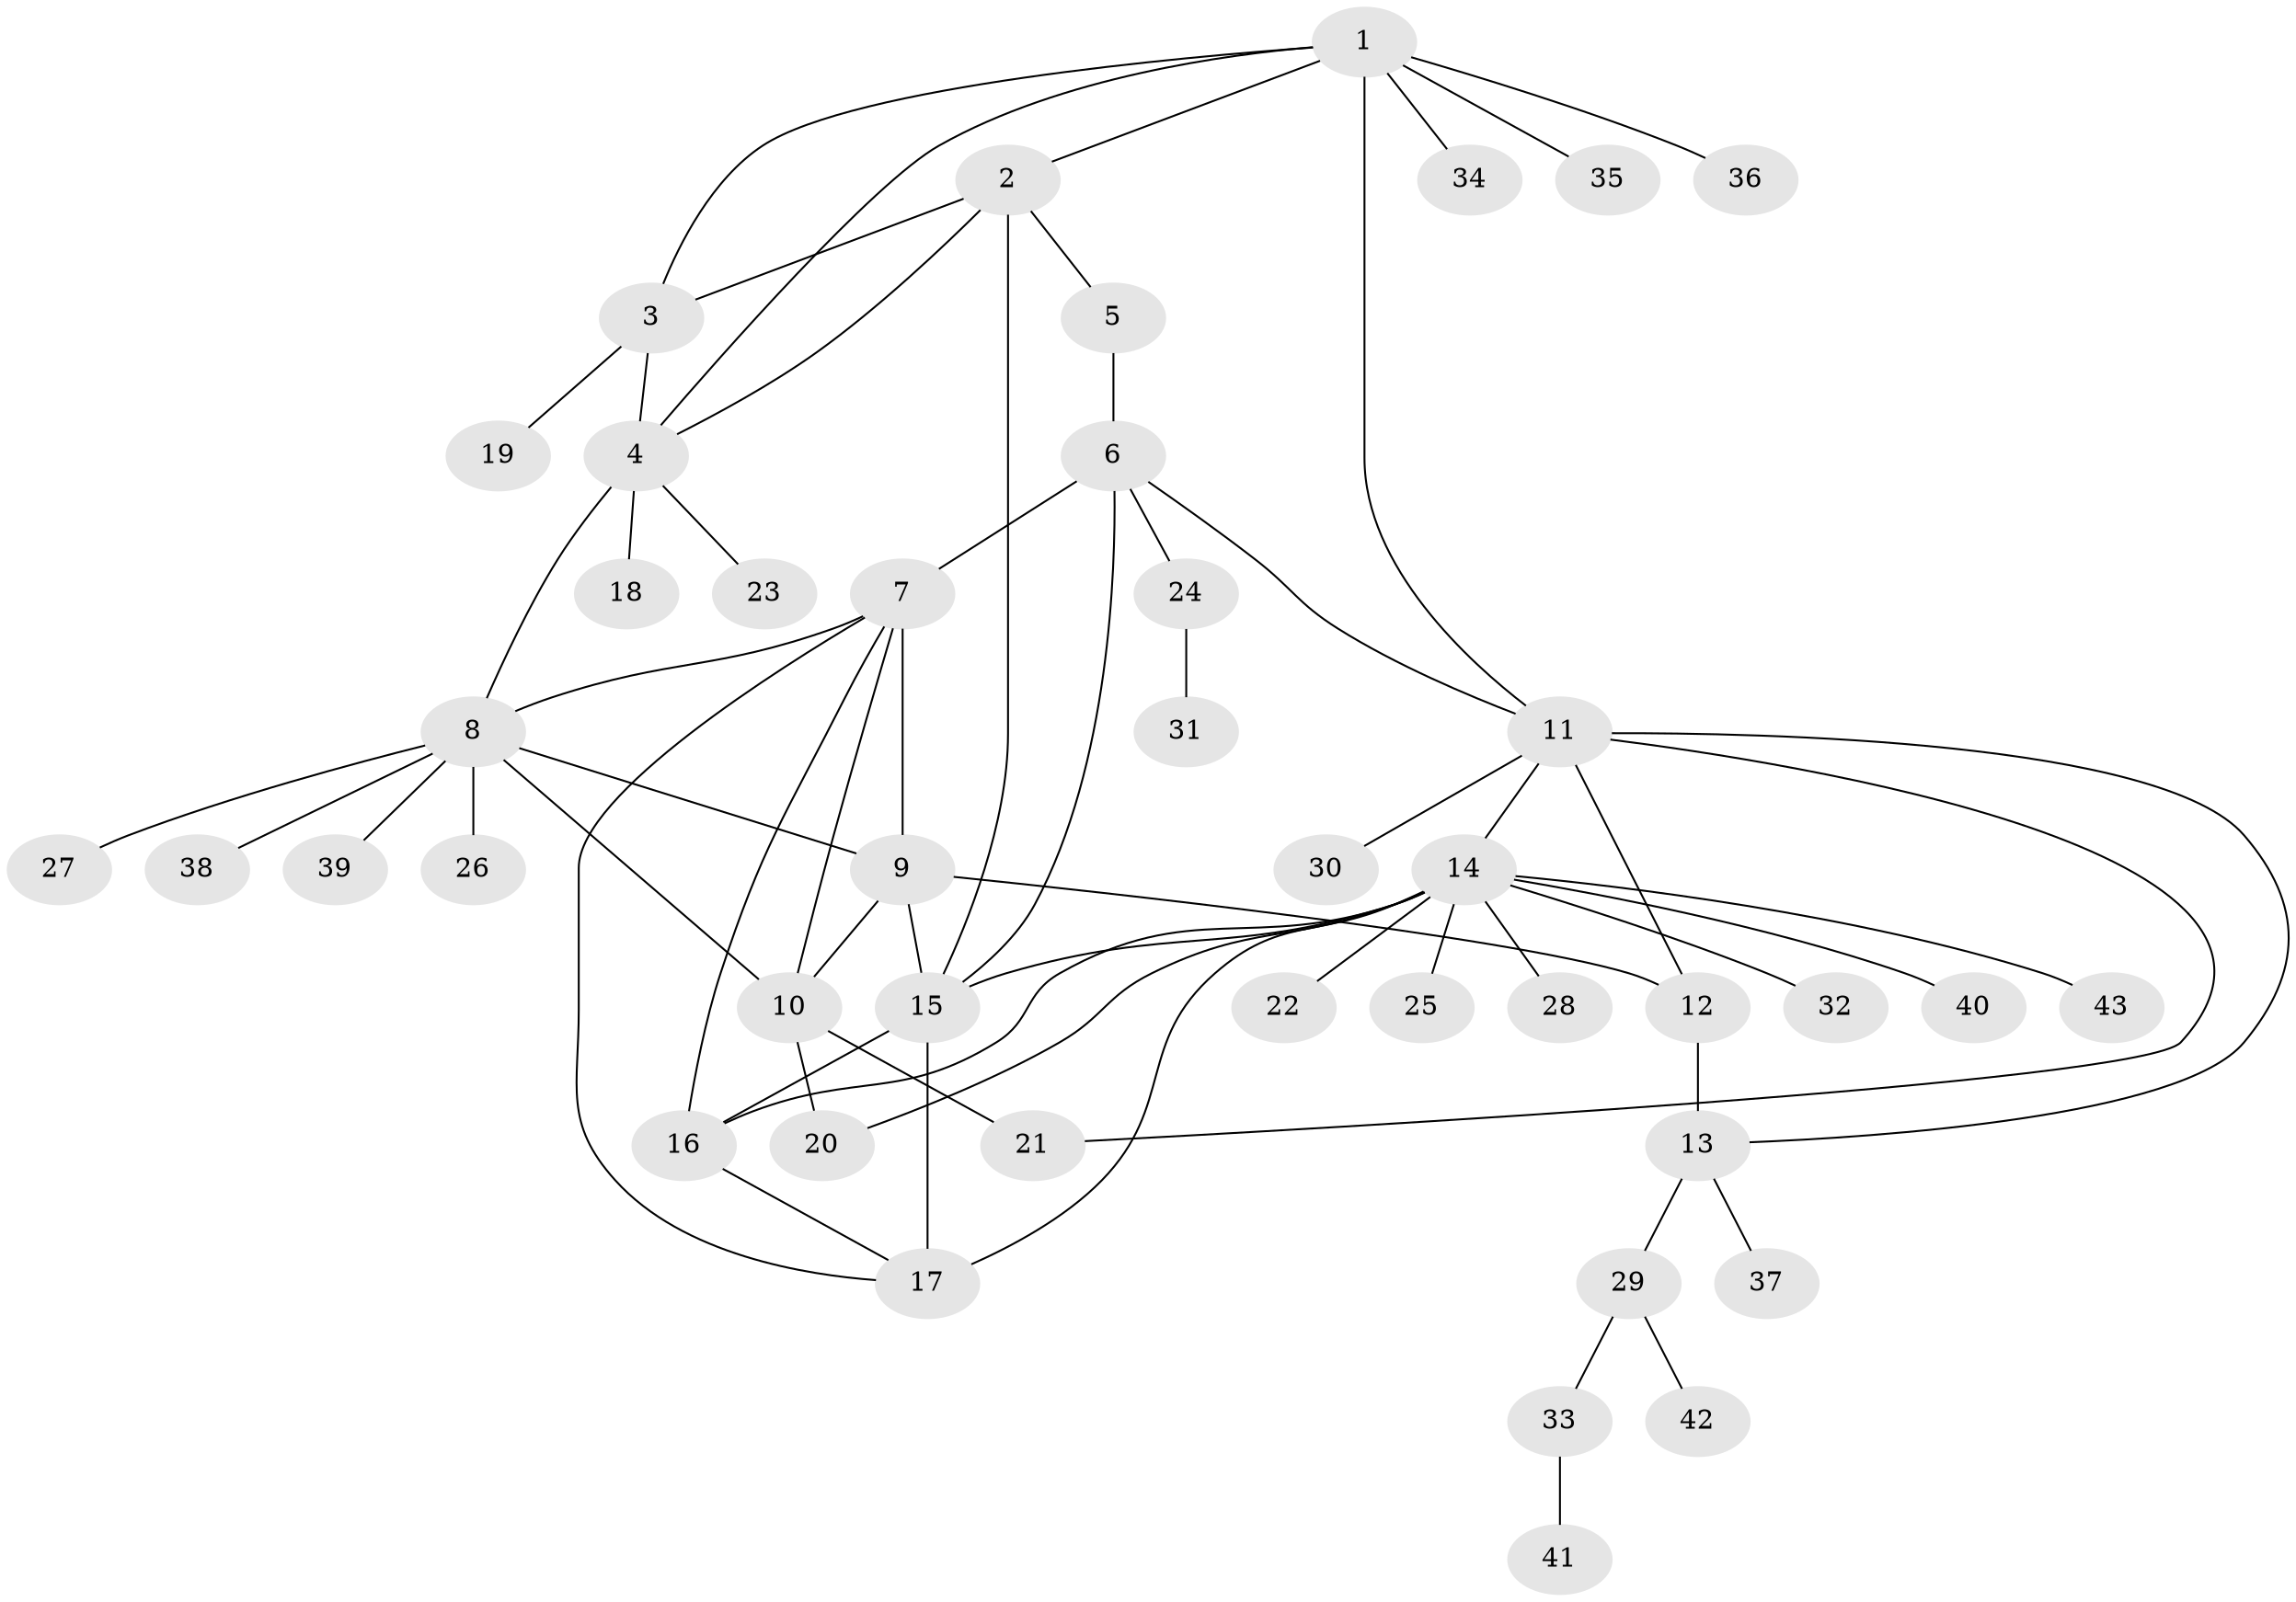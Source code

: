 // original degree distribution, {8: 0.023255813953488372, 6: 0.03488372093023256, 5: 0.03488372093023256, 10: 0.011627906976744186, 12: 0.023255813953488372, 3: 0.06976744186046512, 4: 0.03488372093023256, 7: 0.011627906976744186, 9: 0.023255813953488372, 11: 0.011627906976744186, 1: 0.6162790697674418, 2: 0.10465116279069768}
// Generated by graph-tools (version 1.1) at 2025/37/03/09/25 02:37:10]
// undirected, 43 vertices, 62 edges
graph export_dot {
graph [start="1"]
  node [color=gray90,style=filled];
  1;
  2;
  3;
  4;
  5;
  6;
  7;
  8;
  9;
  10;
  11;
  12;
  13;
  14;
  15;
  16;
  17;
  18;
  19;
  20;
  21;
  22;
  23;
  24;
  25;
  26;
  27;
  28;
  29;
  30;
  31;
  32;
  33;
  34;
  35;
  36;
  37;
  38;
  39;
  40;
  41;
  42;
  43;
  1 -- 2 [weight=1.0];
  1 -- 3 [weight=1.0];
  1 -- 4 [weight=1.0];
  1 -- 11 [weight=1.0];
  1 -- 34 [weight=1.0];
  1 -- 35 [weight=1.0];
  1 -- 36 [weight=1.0];
  2 -- 3 [weight=1.0];
  2 -- 4 [weight=1.0];
  2 -- 5 [weight=1.0];
  2 -- 15 [weight=1.0];
  3 -- 4 [weight=1.0];
  3 -- 19 [weight=1.0];
  4 -- 8 [weight=1.0];
  4 -- 18 [weight=4.0];
  4 -- 23 [weight=1.0];
  5 -- 6 [weight=10.0];
  6 -- 7 [weight=1.0];
  6 -- 11 [weight=1.0];
  6 -- 15 [weight=1.0];
  6 -- 24 [weight=1.0];
  7 -- 8 [weight=1.0];
  7 -- 9 [weight=1.0];
  7 -- 10 [weight=1.0];
  7 -- 16 [weight=1.0];
  7 -- 17 [weight=1.0];
  8 -- 9 [weight=1.0];
  8 -- 10 [weight=1.0];
  8 -- 26 [weight=1.0];
  8 -- 27 [weight=1.0];
  8 -- 38 [weight=1.0];
  8 -- 39 [weight=1.0];
  9 -- 10 [weight=1.0];
  9 -- 12 [weight=1.0];
  9 -- 15 [weight=1.0];
  10 -- 20 [weight=1.0];
  10 -- 21 [weight=6.0];
  11 -- 12 [weight=2.0];
  11 -- 13 [weight=1.0];
  11 -- 14 [weight=1.0];
  11 -- 21 [weight=1.0];
  11 -- 30 [weight=1.0];
  12 -- 13 [weight=2.0];
  13 -- 29 [weight=1.0];
  13 -- 37 [weight=1.0];
  14 -- 15 [weight=1.0];
  14 -- 16 [weight=1.0];
  14 -- 17 [weight=1.0];
  14 -- 20 [weight=1.0];
  14 -- 22 [weight=1.0];
  14 -- 25 [weight=1.0];
  14 -- 28 [weight=1.0];
  14 -- 32 [weight=1.0];
  14 -- 40 [weight=1.0];
  14 -- 43 [weight=1.0];
  15 -- 16 [weight=1.0];
  15 -- 17 [weight=2.0];
  16 -- 17 [weight=1.0];
  24 -- 31 [weight=1.0];
  29 -- 33 [weight=1.0];
  29 -- 42 [weight=1.0];
  33 -- 41 [weight=1.0];
}
